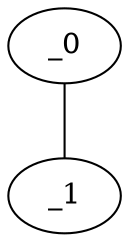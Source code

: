 graph IP1_0100 {
	_0	 [x="1.54155",
		y="3.09507"];
	_1	 [x="1.38983",
		y="0.582309"];
	_0 -- _1;
}
